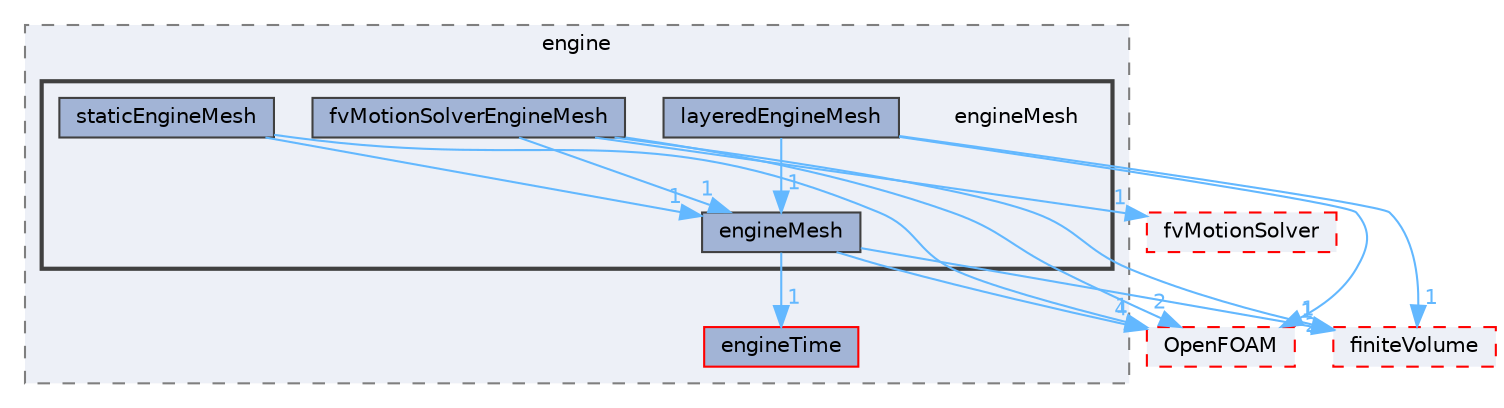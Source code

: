 digraph "src/engine/engineMesh"
{
 // LATEX_PDF_SIZE
  bgcolor="transparent";
  edge [fontname=Helvetica,fontsize=10,labelfontname=Helvetica,labelfontsize=10];
  node [fontname=Helvetica,fontsize=10,shape=box,height=0.2,width=0.4];
  compound=true
  subgraph clusterdir_2052808828190f934b76e979ee65af8a {
    graph [ bgcolor="#edf0f7", pencolor="grey50", label="engine", fontname=Helvetica,fontsize=10 style="filled,dashed", URL="dir_2052808828190f934b76e979ee65af8a.html",tooltip=""]
  dir_b0bd96e4d3043d52ea0ba0fcf8407c96 [label="engineTime", fillcolor="#a2b4d6", color="red", style="filled", URL="dir_b0bd96e4d3043d52ea0ba0fcf8407c96.html",tooltip=""];
  subgraph clusterdir_519b65c37d0222dfd330392f4e2f4458 {
    graph [ bgcolor="#edf0f7", pencolor="grey25", label="", fontname=Helvetica,fontsize=10 style="filled,bold", URL="dir_519b65c37d0222dfd330392f4e2f4458.html",tooltip=""]
    dir_519b65c37d0222dfd330392f4e2f4458 [shape=plaintext, label="engineMesh"];
  dir_a5039ba4f538f281d2ef96cdafc71598 [label="engineMesh", fillcolor="#a2b4d6", color="grey25", style="filled", URL="dir_a5039ba4f538f281d2ef96cdafc71598.html",tooltip=""];
  dir_6b573aeb0885fb680d8c9f0d830aab07 [label="fvMotionSolverEngineMesh", fillcolor="#a2b4d6", color="grey25", style="filled", URL="dir_6b573aeb0885fb680d8c9f0d830aab07.html",tooltip=""];
  dir_9d28714b1867b748f934b1473b9df6ed [label="layeredEngineMesh", fillcolor="#a2b4d6", color="grey25", style="filled", URL="dir_9d28714b1867b748f934b1473b9df6ed.html",tooltip=""];
  dir_81ac62c25ba3a9d078672269b99dd50a [label="staticEngineMesh", fillcolor="#a2b4d6", color="grey25", style="filled", URL="dir_81ac62c25ba3a9d078672269b99dd50a.html",tooltip=""];
  }
  }
  dir_c5473ff19b20e6ec4dfe5c310b3778a8 [label="OpenFOAM", fillcolor="#edf0f7", color="red", style="filled,dashed", URL="dir_c5473ff19b20e6ec4dfe5c310b3778a8.html",tooltip=""];
  dir_9bd15774b555cf7259a6fa18f99fe99b [label="finiteVolume", fillcolor="#edf0f7", color="red", style="filled,dashed", URL="dir_9bd15774b555cf7259a6fa18f99fe99b.html",tooltip=""];
  dir_f7091aeabaea36e4bb5fe5aa28ecbeff [label="fvMotionSolver", fillcolor="#edf0f7", color="red", style="filled,dashed", URL="dir_f7091aeabaea36e4bb5fe5aa28ecbeff.html",tooltip=""];
  dir_a5039ba4f538f281d2ef96cdafc71598->dir_9bd15774b555cf7259a6fa18f99fe99b [headlabel="1", labeldistance=1.5 headhref="dir_001149_001387.html" href="dir_001149_001387.html" color="steelblue1" fontcolor="steelblue1"];
  dir_a5039ba4f538f281d2ef96cdafc71598->dir_b0bd96e4d3043d52ea0ba0fcf8407c96 [headlabel="1", labeldistance=1.5 headhref="dir_001149_001152.html" href="dir_001149_001152.html" color="steelblue1" fontcolor="steelblue1"];
  dir_a5039ba4f538f281d2ef96cdafc71598->dir_c5473ff19b20e6ec4dfe5c310b3778a8 [headlabel="4", labeldistance=1.5 headhref="dir_001149_002695.html" href="dir_001149_002695.html" color="steelblue1" fontcolor="steelblue1"];
  dir_6b573aeb0885fb680d8c9f0d830aab07->dir_9bd15774b555cf7259a6fa18f99fe99b [headlabel="1", labeldistance=1.5 headhref="dir_001555_001387.html" href="dir_001555_001387.html" color="steelblue1" fontcolor="steelblue1"];
  dir_6b573aeb0885fb680d8c9f0d830aab07->dir_a5039ba4f538f281d2ef96cdafc71598 [headlabel="1", labeldistance=1.5 headhref="dir_001555_001149.html" href="dir_001555_001149.html" color="steelblue1" fontcolor="steelblue1"];
  dir_6b573aeb0885fb680d8c9f0d830aab07->dir_c5473ff19b20e6ec4dfe5c310b3778a8 [headlabel="2", labeldistance=1.5 headhref="dir_001555_002695.html" href="dir_001555_002695.html" color="steelblue1" fontcolor="steelblue1"];
  dir_6b573aeb0885fb680d8c9f0d830aab07->dir_f7091aeabaea36e4bb5fe5aa28ecbeff [headlabel="1", labeldistance=1.5 headhref="dir_001555_001553.html" href="dir_001555_001553.html" color="steelblue1" fontcolor="steelblue1"];
  dir_9d28714b1867b748f934b1473b9df6ed->dir_9bd15774b555cf7259a6fa18f99fe99b [headlabel="1", labeldistance=1.5 headhref="dir_002105_001387.html" href="dir_002105_001387.html" color="steelblue1" fontcolor="steelblue1"];
  dir_9d28714b1867b748f934b1473b9df6ed->dir_a5039ba4f538f281d2ef96cdafc71598 [headlabel="1", labeldistance=1.5 headhref="dir_002105_001149.html" href="dir_002105_001149.html" color="steelblue1" fontcolor="steelblue1"];
  dir_9d28714b1867b748f934b1473b9df6ed->dir_c5473ff19b20e6ec4dfe5c310b3778a8 [headlabel="2", labeldistance=1.5 headhref="dir_002105_002695.html" href="dir_002105_002695.html" color="steelblue1" fontcolor="steelblue1"];
  dir_81ac62c25ba3a9d078672269b99dd50a->dir_a5039ba4f538f281d2ef96cdafc71598 [headlabel="1", labeldistance=1.5 headhref="dir_003756_001149.html" href="dir_003756_001149.html" color="steelblue1" fontcolor="steelblue1"];
  dir_81ac62c25ba3a9d078672269b99dd50a->dir_c5473ff19b20e6ec4dfe5c310b3778a8 [headlabel="1", labeldistance=1.5 headhref="dir_003756_002695.html" href="dir_003756_002695.html" color="steelblue1" fontcolor="steelblue1"];
}
